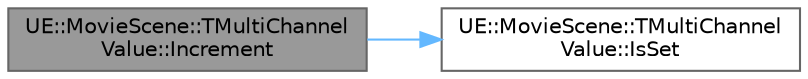 digraph "UE::MovieScene::TMultiChannelValue::Increment"
{
 // INTERACTIVE_SVG=YES
 // LATEX_PDF_SIZE
  bgcolor="transparent";
  edge [fontname=Helvetica,fontsize=10,labelfontname=Helvetica,labelfontsize=10];
  node [fontname=Helvetica,fontsize=10,shape=box,height=0.2,width=0.4];
  rankdir="LR";
  Node1 [id="Node000001",label="UE::MovieScene::TMultiChannel\lValue::Increment",height=0.2,width=0.4,color="gray40", fillcolor="grey60", style="filled", fontcolor="black",tooltip="Increment the channel at the specified index by the specified amount."];
  Node1 -> Node2 [id="edge1_Node000001_Node000002",color="steelblue1",style="solid",tooltip=" "];
  Node2 [id="Node000002",label="UE::MovieScene::TMultiChannel\lValue::IsSet",height=0.2,width=0.4,color="grey40", fillcolor="white", style="filled",URL="$d3/d8e/structUE_1_1MovieScene_1_1TMultiChannelValue.html#a915972fddf75a8b3029cb0ab7b7dc4b2",tooltip="Check whether the specified channel index is enabled."];
}
